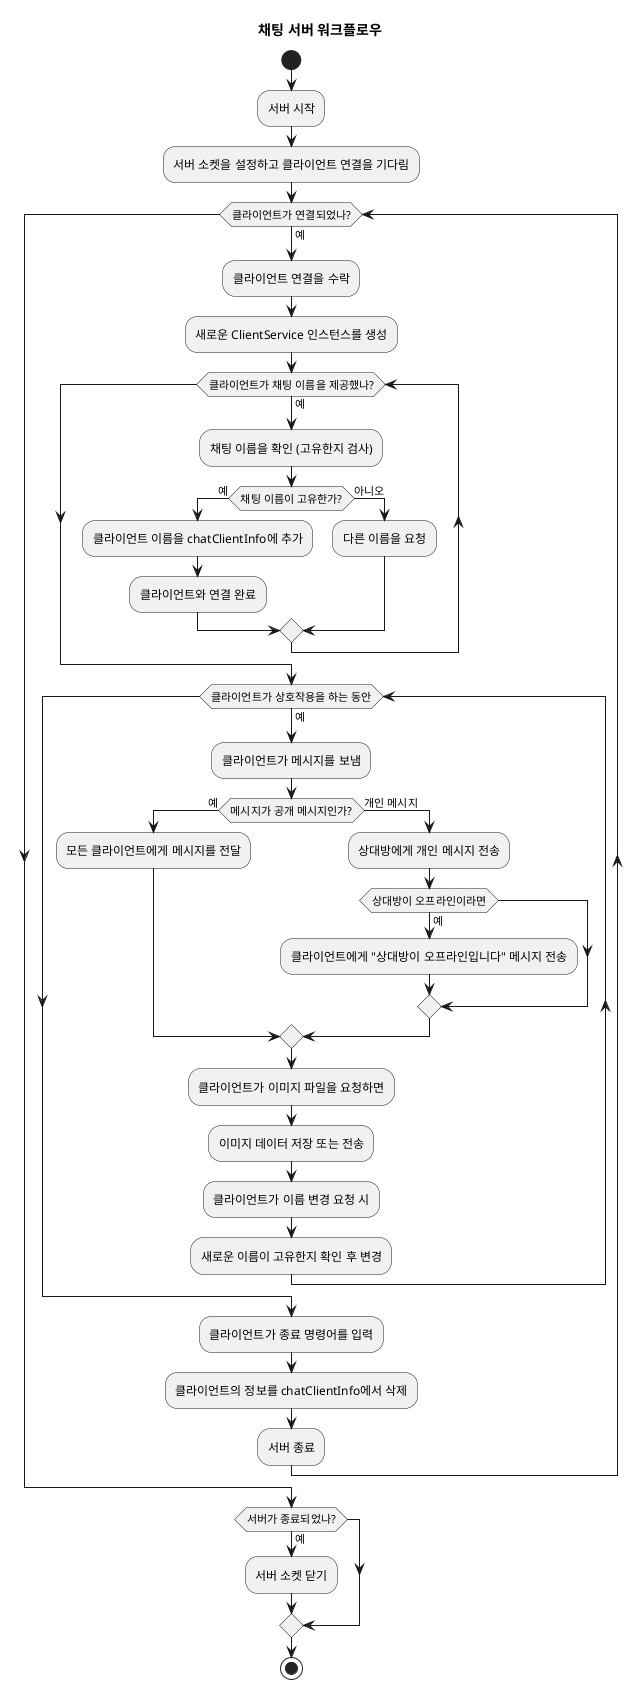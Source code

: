 @startuml

start

title 채팅 서버 워크플로우

:서버 시작;
:서버 소켓을 설정하고 클라이언트 연결을 기다림;

while (클라이언트가 연결되었나?) is (예)
    :클라이언트 연결을 수락;
    :새로운 ClientService 인스턴스를 생성;
    
    while (클라이언트가 채팅 이름을 제공했나?) is (예)
        :채팅 이름을 확인 (고유한지 검사);
        if (채팅 이름이 고유한가?) then (예)
            :클라이언트 이름을 chatClientInfo에 추가;
            :클라이언트와 연결 완료;
        else (아니오)
            :다른 이름을 요청;
        endif
    endwhile
    
    while (클라이언트가 상호작용을 하는 동안) is (예)
        :클라이언트가 메시지를 보냄;
        
        if (메시지가 공개 메시지인가?) then (예)
            :모든 클라이언트에게 메시지를 전달;
        else (개인 메시지)
            :상대방에게 개인 메시지 전송;
            if (상대방이 오프라인이라면) then (예)
                :클라이언트에게 "상대방이 오프라인입니다" 메시지 전송;
            endif
        endif
        
        :클라이언트가 이미지 파일을 요청하면;
        :이미지 데이터 저장 또는 전송;
        
        :클라이언트가 이름 변경 요청 시;
        :새로운 이름이 고유한지 확인 후 변경;
    endwhile
    
    :클라이언트가 종료 명령어를 입력;
    :클라이언트의 정보를 chatClientInfo에서 삭제;
    :서버 종료;
endwhile

if (서버가 종료되었나?) then (예)
    :서버 소켓 닫기;
endif

stop

@enduml
